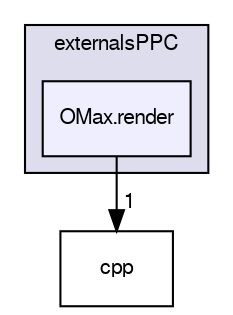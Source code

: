digraph G {
  bgcolor=transparent;
  compound=true
  node [ fontsize="10", fontname="FreeSans"];
  edge [ labelfontsize="10", labelfontname="FreeSans"];
  subgraph clusterdir_1b9e43ffd41b47e2a62c03d2db4f81db {
    graph [ bgcolor="#ddddee", pencolor="black", label="externalsPPC" fontname="FreeSans", fontsize="10", URL="dir_1b9e43ffd41b47e2a62c03d2db4f81db.html"]
  dir_043ed5c19ba6b06edb4374613619af9d [shape=box, label="OMax.render", style="filled", fillcolor="#eeeeff", pencolor="black", URL="dir_043ed5c19ba6b06edb4374613619af9d.html"];
  }
  dir_bc5a9248bf4fe98448844334faba2c26 [shape=box label="cpp" URL="dir_bc5a9248bf4fe98448844334faba2c26.html"];
  dir_043ed5c19ba6b06edb4374613619af9d->dir_bc5a9248bf4fe98448844334faba2c26 [headlabel="1", labeldistance=1.5 headhref="dir_000019_000024.html"];
}
